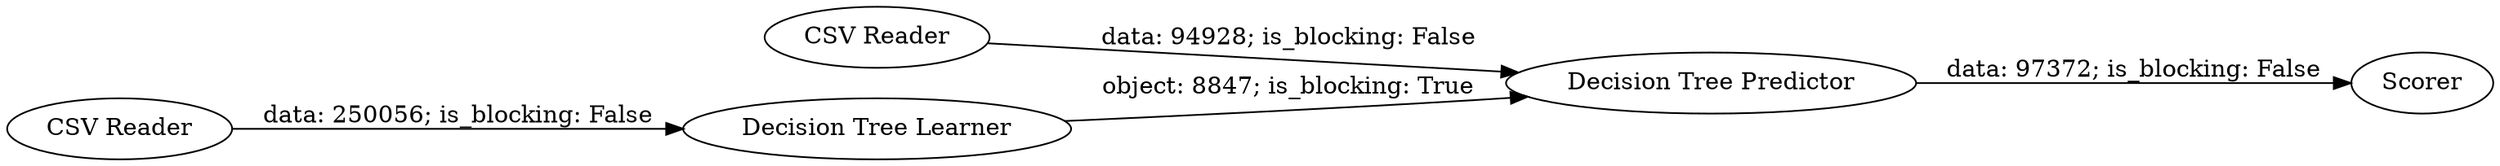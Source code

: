 digraph {
	"-1043539142693752003_5" [label=Scorer]
	"-1043539142693752003_1" [label="CSV Reader"]
	"-1043539142693752003_4" [label="Decision Tree Predictor"]
	"-1043539142693752003_2" [label="CSV Reader"]
	"-1043539142693752003_3" [label="Decision Tree Learner"]
	"-1043539142693752003_3" -> "-1043539142693752003_4" [label="object: 8847; is_blocking: True"]
	"-1043539142693752003_4" -> "-1043539142693752003_5" [label="data: 97372; is_blocking: False"]
	"-1043539142693752003_2" -> "-1043539142693752003_4" [label="data: 94928; is_blocking: False"]
	"-1043539142693752003_1" -> "-1043539142693752003_3" [label="data: 250056; is_blocking: False"]
	rankdir=LR
}
